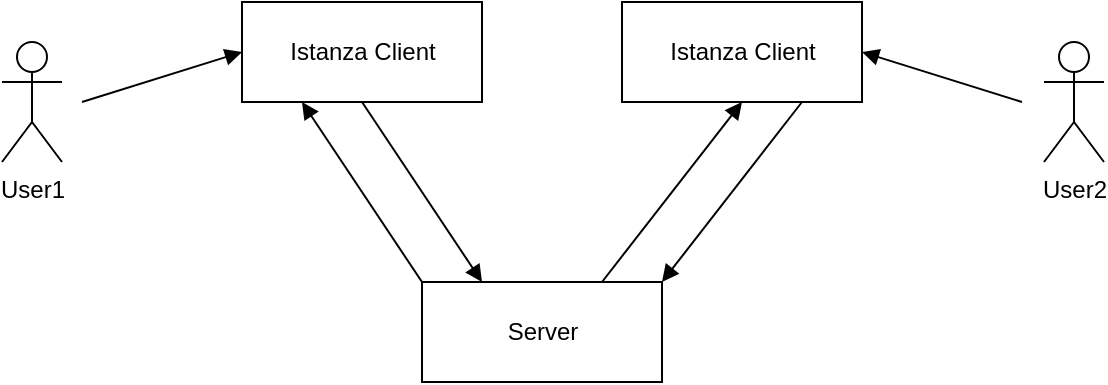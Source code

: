 <mxfile version="20.2.5" type="device"><diagram id="9bvejp_g_EXwKriwGaqf" name="Pagina-1"><mxGraphModel dx="1422" dy="752" grid="1" gridSize="10" guides="1" tooltips="1" connect="1" arrows="1" fold="1" page="1" pageScale="1" pageWidth="827" pageHeight="1169" math="0" shadow="0"><root><mxCell id="0"/><mxCell id="1" parent="0"/><mxCell id="zON8116UXqNDW6LJLd9B-1" value="&lt;font style=&quot;font-size: 12px;&quot;&gt;User1&lt;/font&gt;" style="shape=umlActor;verticalLabelPosition=bottom;verticalAlign=top;html=1;outlineConnect=0;fontStyle=0" vertex="1" parent="1"><mxGeometry x="150" y="650" width="30" height="60" as="geometry"/></mxCell><mxCell id="zON8116UXqNDW6LJLd9B-4" value="&lt;div&gt;User2&lt;/div&gt;" style="shape=umlActor;verticalLabelPosition=bottom;verticalAlign=top;html=1;outlineConnect=0;fontStyle=0" vertex="1" parent="1"><mxGeometry x="671" y="650" width="30" height="60" as="geometry"/></mxCell><mxCell id="zON8116UXqNDW6LJLd9B-5" value="Istanza Client" style="html=1;" vertex="1" parent="1"><mxGeometry x="270" y="630" width="120" height="50" as="geometry"/></mxCell><mxCell id="zON8116UXqNDW6LJLd9B-6" value="Server" style="html=1;" vertex="1" parent="1"><mxGeometry x="360" y="770" width="120" height="50" as="geometry"/></mxCell><mxCell id="zON8116UXqNDW6LJLd9B-7" value="" style="html=1;verticalAlign=bottom;endArrow=block;rounded=0;exitX=0;exitY=0;exitDx=0;exitDy=0;entryX=0.25;entryY=1;entryDx=0;entryDy=0;" edge="1" parent="1" source="zON8116UXqNDW6LJLd9B-6" target="zON8116UXqNDW6LJLd9B-5"><mxGeometry width="80" relative="1" as="geometry"><mxPoint x="460" y="690" as="sourcePoint"/><mxPoint x="380" y="690" as="targetPoint"/></mxGeometry></mxCell><mxCell id="zON8116UXqNDW6LJLd9B-8" value="" style="html=1;verticalAlign=bottom;endArrow=block;rounded=0;exitX=0.5;exitY=1;exitDx=0;exitDy=0;entryX=0.25;entryY=0;entryDx=0;entryDy=0;" edge="1" parent="1" source="zON8116UXqNDW6LJLd9B-5" target="zON8116UXqNDW6LJLd9B-6"><mxGeometry width="80" relative="1" as="geometry"><mxPoint x="500" y="770" as="sourcePoint"/><mxPoint x="454" y="675" as="targetPoint"/></mxGeometry></mxCell><mxCell id="zON8116UXqNDW6LJLd9B-9" value="" style="html=1;verticalAlign=bottom;endArrow=block;rounded=0;entryX=0;entryY=0.5;entryDx=0;entryDy=0;" edge="1" parent="1" target="zON8116UXqNDW6LJLd9B-5"><mxGeometry width="80" relative="1" as="geometry"><mxPoint x="190" y="680" as="sourcePoint"/><mxPoint x="400" y="730" as="targetPoint"/></mxGeometry></mxCell><mxCell id="zON8116UXqNDW6LJLd9B-10" value="" style="html=1;verticalAlign=bottom;endArrow=block;rounded=0;entryX=1;entryY=0.5;entryDx=0;entryDy=0;" edge="1" parent="1" target="zON8116UXqNDW6LJLd9B-11"><mxGeometry width="80" relative="1" as="geometry"><mxPoint x="660" y="680" as="sourcePoint"/><mxPoint x="580" y="660" as="targetPoint"/></mxGeometry></mxCell><mxCell id="zON8116UXqNDW6LJLd9B-11" value="Istanza Client" style="html=1;" vertex="1" parent="1"><mxGeometry x="460" y="630" width="120" height="50" as="geometry"/></mxCell><mxCell id="zON8116UXqNDW6LJLd9B-13" value="" style="html=1;verticalAlign=bottom;endArrow=block;rounded=0;exitX=0.75;exitY=0;exitDx=0;exitDy=0;entryX=0.5;entryY=1;entryDx=0;entryDy=0;" edge="1" parent="1" source="zON8116UXqNDW6LJLd9B-6" target="zON8116UXqNDW6LJLd9B-11"><mxGeometry width="80" relative="1" as="geometry"><mxPoint x="310" y="690" as="sourcePoint"/><mxPoint x="400" y="780" as="targetPoint"/></mxGeometry></mxCell><mxCell id="zON8116UXqNDW6LJLd9B-14" value="" style="html=1;verticalAlign=bottom;endArrow=block;rounded=0;exitX=0.75;exitY=1;exitDx=0;exitDy=0;entryX=1;entryY=0;entryDx=0;entryDy=0;" edge="1" parent="1" source="zON8116UXqNDW6LJLd9B-11" target="zON8116UXqNDW6LJLd9B-6"><mxGeometry width="80" relative="1" as="geometry"><mxPoint x="340" y="690" as="sourcePoint"/><mxPoint x="400" y="780" as="targetPoint"/></mxGeometry></mxCell></root></mxGraphModel></diagram></mxfile>